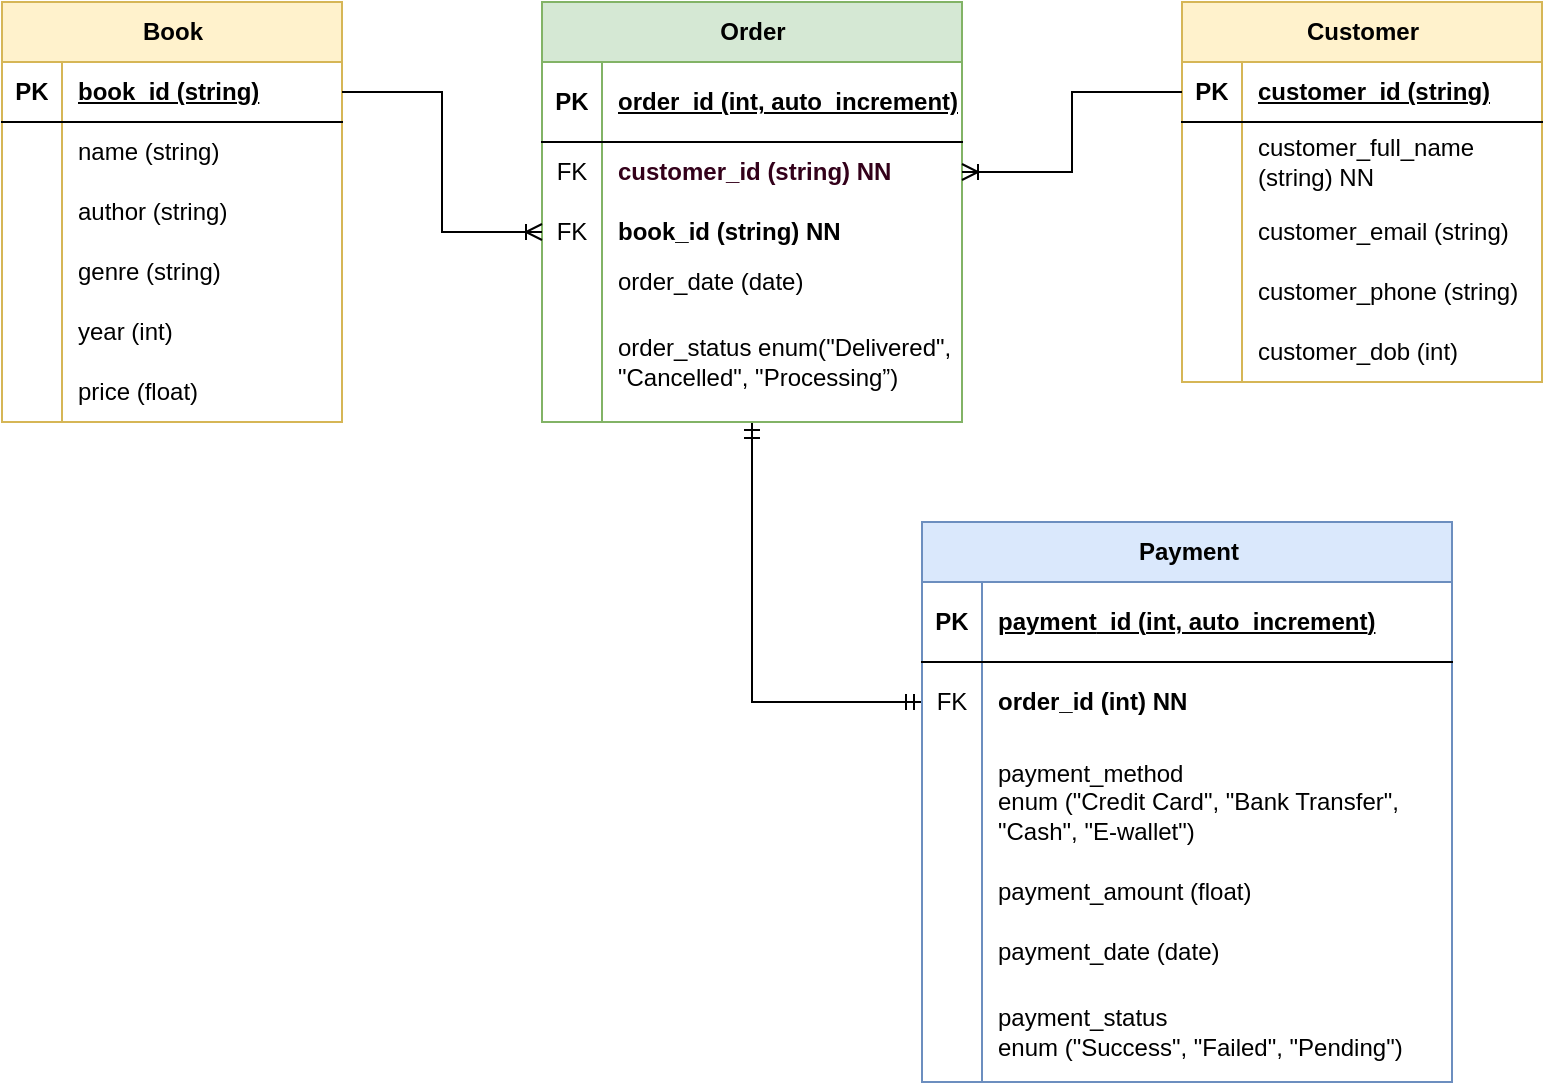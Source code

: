 <mxfile version="27.1.6">
  <diagram name="ページ1" id="caPkkXZEK9h6VrUfZgnA">
    <mxGraphModel dx="1042" dy="574" grid="1" gridSize="10" guides="1" tooltips="1" connect="1" arrows="1" fold="1" page="1" pageScale="1" pageWidth="850" pageHeight="1100" math="0" shadow="0">
      <root>
        <mxCell id="0" />
        <mxCell id="1" parent="0" />
        <mxCell id="CnGVP6i_zzYb1elTeW4C-1" value="Book" style="shape=table;startSize=30;container=1;collapsible=1;childLayout=tableLayout;fixedRows=1;rowLines=0;fontStyle=1;align=center;resizeLast=1;html=1;fillColor=#fff2cc;strokeColor=#d6b656;" parent="1" vertex="1">
          <mxGeometry x="40" y="300" width="170" height="210" as="geometry" />
        </mxCell>
        <mxCell id="CnGVP6i_zzYb1elTeW4C-2" value="" style="shape=tableRow;horizontal=0;startSize=0;swimlaneHead=0;swimlaneBody=0;fillColor=none;collapsible=0;dropTarget=0;points=[[0,0.5],[1,0.5]];portConstraint=eastwest;top=0;left=0;right=0;bottom=1;" parent="CnGVP6i_zzYb1elTeW4C-1" vertex="1">
          <mxGeometry y="30" width="170" height="30" as="geometry" />
        </mxCell>
        <mxCell id="CnGVP6i_zzYb1elTeW4C-3" value="PK" style="shape=partialRectangle;connectable=0;fillColor=none;top=0;left=0;bottom=0;right=0;fontStyle=1;overflow=hidden;whiteSpace=wrap;html=1;" parent="CnGVP6i_zzYb1elTeW4C-2" vertex="1">
          <mxGeometry width="30" height="30" as="geometry">
            <mxRectangle width="30" height="30" as="alternateBounds" />
          </mxGeometry>
        </mxCell>
        <mxCell id="CnGVP6i_zzYb1elTeW4C-4" value="book_id (string)" style="shape=partialRectangle;connectable=0;fillColor=none;top=0;left=0;bottom=0;right=0;align=left;spacingLeft=6;fontStyle=5;overflow=hidden;whiteSpace=wrap;html=1;" parent="CnGVP6i_zzYb1elTeW4C-2" vertex="1">
          <mxGeometry x="30" width="140" height="30" as="geometry">
            <mxRectangle width="140" height="30" as="alternateBounds" />
          </mxGeometry>
        </mxCell>
        <mxCell id="CnGVP6i_zzYb1elTeW4C-5" value="" style="shape=tableRow;horizontal=0;startSize=0;swimlaneHead=0;swimlaneBody=0;fillColor=none;collapsible=0;dropTarget=0;points=[[0,0.5],[1,0.5]];portConstraint=eastwest;top=0;left=0;right=0;bottom=0;" parent="CnGVP6i_zzYb1elTeW4C-1" vertex="1">
          <mxGeometry y="60" width="170" height="30" as="geometry" />
        </mxCell>
        <mxCell id="CnGVP6i_zzYb1elTeW4C-6" value="" style="shape=partialRectangle;connectable=0;fillColor=none;top=0;left=0;bottom=0;right=0;editable=1;overflow=hidden;whiteSpace=wrap;html=1;" parent="CnGVP6i_zzYb1elTeW4C-5" vertex="1">
          <mxGeometry width="30" height="30" as="geometry">
            <mxRectangle width="30" height="30" as="alternateBounds" />
          </mxGeometry>
        </mxCell>
        <mxCell id="CnGVP6i_zzYb1elTeW4C-7" value="name (string)" style="shape=partialRectangle;connectable=0;fillColor=none;top=0;left=0;bottom=0;right=0;align=left;spacingLeft=6;overflow=hidden;whiteSpace=wrap;html=1;" parent="CnGVP6i_zzYb1elTeW4C-5" vertex="1">
          <mxGeometry x="30" width="140" height="30" as="geometry">
            <mxRectangle width="140" height="30" as="alternateBounds" />
          </mxGeometry>
        </mxCell>
        <mxCell id="CnGVP6i_zzYb1elTeW4C-8" value="" style="shape=tableRow;horizontal=0;startSize=0;swimlaneHead=0;swimlaneBody=0;fillColor=none;collapsible=0;dropTarget=0;points=[[0,0.5],[1,0.5]];portConstraint=eastwest;top=0;left=0;right=0;bottom=0;" parent="CnGVP6i_zzYb1elTeW4C-1" vertex="1">
          <mxGeometry y="90" width="170" height="30" as="geometry" />
        </mxCell>
        <mxCell id="CnGVP6i_zzYb1elTeW4C-9" value="" style="shape=partialRectangle;connectable=0;fillColor=none;top=0;left=0;bottom=0;right=0;editable=1;overflow=hidden;whiteSpace=wrap;html=1;" parent="CnGVP6i_zzYb1elTeW4C-8" vertex="1">
          <mxGeometry width="30" height="30" as="geometry">
            <mxRectangle width="30" height="30" as="alternateBounds" />
          </mxGeometry>
        </mxCell>
        <mxCell id="CnGVP6i_zzYb1elTeW4C-10" value="author (string)" style="shape=partialRectangle;connectable=0;fillColor=none;top=0;left=0;bottom=0;right=0;align=left;spacingLeft=6;overflow=hidden;whiteSpace=wrap;html=1;" parent="CnGVP6i_zzYb1elTeW4C-8" vertex="1">
          <mxGeometry x="30" width="140" height="30" as="geometry">
            <mxRectangle width="140" height="30" as="alternateBounds" />
          </mxGeometry>
        </mxCell>
        <mxCell id="CnGVP6i_zzYb1elTeW4C-11" value="" style="shape=tableRow;horizontal=0;startSize=0;swimlaneHead=0;swimlaneBody=0;fillColor=none;collapsible=0;dropTarget=0;points=[[0,0.5],[1,0.5]];portConstraint=eastwest;top=0;left=0;right=0;bottom=0;" parent="CnGVP6i_zzYb1elTeW4C-1" vertex="1">
          <mxGeometry y="120" width="170" height="30" as="geometry" />
        </mxCell>
        <mxCell id="CnGVP6i_zzYb1elTeW4C-12" value="" style="shape=partialRectangle;connectable=0;fillColor=none;top=0;left=0;bottom=0;right=0;editable=1;overflow=hidden;whiteSpace=wrap;html=1;" parent="CnGVP6i_zzYb1elTeW4C-11" vertex="1">
          <mxGeometry width="30" height="30" as="geometry">
            <mxRectangle width="30" height="30" as="alternateBounds" />
          </mxGeometry>
        </mxCell>
        <mxCell id="CnGVP6i_zzYb1elTeW4C-13" value="genre (string)" style="shape=partialRectangle;connectable=0;fillColor=none;top=0;left=0;bottom=0;right=0;align=left;spacingLeft=6;overflow=hidden;whiteSpace=wrap;html=1;" parent="CnGVP6i_zzYb1elTeW4C-11" vertex="1">
          <mxGeometry x="30" width="140" height="30" as="geometry">
            <mxRectangle width="140" height="30" as="alternateBounds" />
          </mxGeometry>
        </mxCell>
        <mxCell id="CnGVP6i_zzYb1elTeW4C-17" style="shape=tableRow;horizontal=0;startSize=0;swimlaneHead=0;swimlaneBody=0;fillColor=none;collapsible=0;dropTarget=0;points=[[0,0.5],[1,0.5]];portConstraint=eastwest;top=0;left=0;right=0;bottom=0;" parent="CnGVP6i_zzYb1elTeW4C-1" vertex="1">
          <mxGeometry y="150" width="170" height="30" as="geometry" />
        </mxCell>
        <mxCell id="CnGVP6i_zzYb1elTeW4C-18" style="shape=partialRectangle;connectable=0;fillColor=none;top=0;left=0;bottom=0;right=0;editable=1;overflow=hidden;whiteSpace=wrap;html=1;" parent="CnGVP6i_zzYb1elTeW4C-17" vertex="1">
          <mxGeometry width="30" height="30" as="geometry">
            <mxRectangle width="30" height="30" as="alternateBounds" />
          </mxGeometry>
        </mxCell>
        <mxCell id="CnGVP6i_zzYb1elTeW4C-19" value="year (int)" style="shape=partialRectangle;connectable=0;fillColor=none;top=0;left=0;bottom=0;right=0;align=left;spacingLeft=6;overflow=hidden;whiteSpace=wrap;html=1;" parent="CnGVP6i_zzYb1elTeW4C-17" vertex="1">
          <mxGeometry x="30" width="140" height="30" as="geometry">
            <mxRectangle width="140" height="30" as="alternateBounds" />
          </mxGeometry>
        </mxCell>
        <mxCell id="CnGVP6i_zzYb1elTeW4C-14" style="shape=tableRow;horizontal=0;startSize=0;swimlaneHead=0;swimlaneBody=0;fillColor=none;collapsible=0;dropTarget=0;points=[[0,0.5],[1,0.5]];portConstraint=eastwest;top=0;left=0;right=0;bottom=0;" parent="CnGVP6i_zzYb1elTeW4C-1" vertex="1">
          <mxGeometry y="180" width="170" height="30" as="geometry" />
        </mxCell>
        <mxCell id="CnGVP6i_zzYb1elTeW4C-15" style="shape=partialRectangle;connectable=0;fillColor=none;top=0;left=0;bottom=0;right=0;editable=1;overflow=hidden;whiteSpace=wrap;html=1;" parent="CnGVP6i_zzYb1elTeW4C-14" vertex="1">
          <mxGeometry width="30" height="30" as="geometry">
            <mxRectangle width="30" height="30" as="alternateBounds" />
          </mxGeometry>
        </mxCell>
        <mxCell id="CnGVP6i_zzYb1elTeW4C-16" value="price (float)" style="shape=partialRectangle;connectable=0;fillColor=none;top=0;left=0;bottom=0;right=0;align=left;spacingLeft=6;overflow=hidden;whiteSpace=wrap;html=1;" parent="CnGVP6i_zzYb1elTeW4C-14" vertex="1">
          <mxGeometry x="30" width="140" height="30" as="geometry">
            <mxRectangle width="140" height="30" as="alternateBounds" />
          </mxGeometry>
        </mxCell>
        <mxCell id="CnGVP6i_zzYb1elTeW4C-20" value="Customer" style="shape=table;startSize=30;container=1;collapsible=1;childLayout=tableLayout;fixedRows=1;rowLines=0;fontStyle=1;align=center;resizeLast=1;html=1;fillColor=#fff2cc;strokeColor=#d6b656;" parent="1" vertex="1">
          <mxGeometry x="630" y="300" width="180" height="190" as="geometry" />
        </mxCell>
        <mxCell id="CnGVP6i_zzYb1elTeW4C-21" value="" style="shape=tableRow;horizontal=0;startSize=0;swimlaneHead=0;swimlaneBody=0;fillColor=none;collapsible=0;dropTarget=0;points=[[0,0.5],[1,0.5]];portConstraint=eastwest;top=0;left=0;right=0;bottom=1;" parent="CnGVP6i_zzYb1elTeW4C-20" vertex="1">
          <mxGeometry y="30" width="180" height="30" as="geometry" />
        </mxCell>
        <mxCell id="CnGVP6i_zzYb1elTeW4C-22" value="PK" style="shape=partialRectangle;connectable=0;fillColor=none;top=0;left=0;bottom=0;right=0;fontStyle=1;overflow=hidden;whiteSpace=wrap;html=1;" parent="CnGVP6i_zzYb1elTeW4C-21" vertex="1">
          <mxGeometry width="30" height="30" as="geometry">
            <mxRectangle width="30" height="30" as="alternateBounds" />
          </mxGeometry>
        </mxCell>
        <mxCell id="CnGVP6i_zzYb1elTeW4C-23" value="customer_id (string)" style="shape=partialRectangle;connectable=0;fillColor=none;top=0;left=0;bottom=0;right=0;align=left;spacingLeft=6;fontStyle=5;overflow=hidden;whiteSpace=wrap;html=1;" parent="CnGVP6i_zzYb1elTeW4C-21" vertex="1">
          <mxGeometry x="30" width="150" height="30" as="geometry">
            <mxRectangle width="150" height="30" as="alternateBounds" />
          </mxGeometry>
        </mxCell>
        <mxCell id="CnGVP6i_zzYb1elTeW4C-24" value="" style="shape=tableRow;horizontal=0;startSize=0;swimlaneHead=0;swimlaneBody=0;fillColor=none;collapsible=0;dropTarget=0;points=[[0,0.5],[1,0.5]];portConstraint=eastwest;top=0;left=0;right=0;bottom=0;" parent="CnGVP6i_zzYb1elTeW4C-20" vertex="1">
          <mxGeometry y="60" width="180" height="40" as="geometry" />
        </mxCell>
        <mxCell id="CnGVP6i_zzYb1elTeW4C-25" value="" style="shape=partialRectangle;connectable=0;fillColor=none;top=0;left=0;bottom=0;right=0;editable=1;overflow=hidden;whiteSpace=wrap;html=1;" parent="CnGVP6i_zzYb1elTeW4C-24" vertex="1">
          <mxGeometry width="30" height="40" as="geometry">
            <mxRectangle width="30" height="40" as="alternateBounds" />
          </mxGeometry>
        </mxCell>
        <mxCell id="CnGVP6i_zzYb1elTeW4C-26" value="customer_full_name (string) NN" style="shape=partialRectangle;connectable=0;fillColor=none;top=0;left=0;bottom=0;right=0;align=left;spacingLeft=6;overflow=hidden;whiteSpace=wrap;html=1;" parent="CnGVP6i_zzYb1elTeW4C-24" vertex="1">
          <mxGeometry x="30" width="150" height="40" as="geometry">
            <mxRectangle width="150" height="40" as="alternateBounds" />
          </mxGeometry>
        </mxCell>
        <mxCell id="CnGVP6i_zzYb1elTeW4C-27" value="" style="shape=tableRow;horizontal=0;startSize=0;swimlaneHead=0;swimlaneBody=0;fillColor=none;collapsible=0;dropTarget=0;points=[[0,0.5],[1,0.5]];portConstraint=eastwest;top=0;left=0;right=0;bottom=0;" parent="CnGVP6i_zzYb1elTeW4C-20" vertex="1">
          <mxGeometry y="100" width="180" height="30" as="geometry" />
        </mxCell>
        <mxCell id="CnGVP6i_zzYb1elTeW4C-28" value="" style="shape=partialRectangle;connectable=0;fillColor=none;top=0;left=0;bottom=0;right=0;editable=1;overflow=hidden;whiteSpace=wrap;html=1;" parent="CnGVP6i_zzYb1elTeW4C-27" vertex="1">
          <mxGeometry width="30" height="30" as="geometry">
            <mxRectangle width="30" height="30" as="alternateBounds" />
          </mxGeometry>
        </mxCell>
        <mxCell id="CnGVP6i_zzYb1elTeW4C-29" value="customer_email (string)" style="shape=partialRectangle;connectable=0;fillColor=none;top=0;left=0;bottom=0;right=0;align=left;spacingLeft=6;overflow=hidden;whiteSpace=wrap;html=1;" parent="CnGVP6i_zzYb1elTeW4C-27" vertex="1">
          <mxGeometry x="30" width="150" height="30" as="geometry">
            <mxRectangle width="150" height="30" as="alternateBounds" />
          </mxGeometry>
        </mxCell>
        <mxCell id="CnGVP6i_zzYb1elTeW4C-30" value="" style="shape=tableRow;horizontal=0;startSize=0;swimlaneHead=0;swimlaneBody=0;fillColor=none;collapsible=0;dropTarget=0;points=[[0,0.5],[1,0.5]];portConstraint=eastwest;top=0;left=0;right=0;bottom=0;" parent="CnGVP6i_zzYb1elTeW4C-20" vertex="1">
          <mxGeometry y="130" width="180" height="30" as="geometry" />
        </mxCell>
        <mxCell id="CnGVP6i_zzYb1elTeW4C-31" value="" style="shape=partialRectangle;connectable=0;fillColor=none;top=0;left=0;bottom=0;right=0;editable=1;overflow=hidden;whiteSpace=wrap;html=1;" parent="CnGVP6i_zzYb1elTeW4C-30" vertex="1">
          <mxGeometry width="30" height="30" as="geometry">
            <mxRectangle width="30" height="30" as="alternateBounds" />
          </mxGeometry>
        </mxCell>
        <mxCell id="CnGVP6i_zzYb1elTeW4C-32" value="customer_phone (string)" style="shape=partialRectangle;connectable=0;fillColor=none;top=0;left=0;bottom=0;right=0;align=left;spacingLeft=6;overflow=hidden;whiteSpace=wrap;html=1;" parent="CnGVP6i_zzYb1elTeW4C-30" vertex="1">
          <mxGeometry x="30" width="150" height="30" as="geometry">
            <mxRectangle width="150" height="30" as="alternateBounds" />
          </mxGeometry>
        </mxCell>
        <mxCell id="CnGVP6i_zzYb1elTeW4C-33" style="shape=tableRow;horizontal=0;startSize=0;swimlaneHead=0;swimlaneBody=0;fillColor=none;collapsible=0;dropTarget=0;points=[[0,0.5],[1,0.5]];portConstraint=eastwest;top=0;left=0;right=0;bottom=0;" parent="CnGVP6i_zzYb1elTeW4C-20" vertex="1">
          <mxGeometry y="160" width="180" height="30" as="geometry" />
        </mxCell>
        <mxCell id="CnGVP6i_zzYb1elTeW4C-34" style="shape=partialRectangle;connectable=0;fillColor=none;top=0;left=0;bottom=0;right=0;editable=1;overflow=hidden;whiteSpace=wrap;html=1;" parent="CnGVP6i_zzYb1elTeW4C-33" vertex="1">
          <mxGeometry width="30" height="30" as="geometry">
            <mxRectangle width="30" height="30" as="alternateBounds" />
          </mxGeometry>
        </mxCell>
        <mxCell id="CnGVP6i_zzYb1elTeW4C-35" value="customer_dob (int)" style="shape=partialRectangle;connectable=0;fillColor=none;top=0;left=0;bottom=0;right=0;align=left;spacingLeft=6;overflow=hidden;whiteSpace=wrap;html=1;" parent="CnGVP6i_zzYb1elTeW4C-33" vertex="1">
          <mxGeometry x="30" width="150" height="30" as="geometry">
            <mxRectangle width="150" height="30" as="alternateBounds" />
          </mxGeometry>
        </mxCell>
        <mxCell id="CnGVP6i_zzYb1elTeW4C-77" style="edgeStyle=orthogonalEdgeStyle;rounded=0;orthogonalLoop=1;jettySize=auto;html=1;entryX=0;entryY=0.5;entryDx=0;entryDy=0;strokeColor=default;align=center;verticalAlign=middle;fontFamily=Helvetica;fontSize=12;fontColor=default;labelBackgroundColor=default;startArrow=ERmandOne;endArrow=ERmandOne;" parent="1" source="CnGVP6i_zzYb1elTeW4C-39" target="CnGVP6i_zzYb1elTeW4C-59" edge="1">
          <mxGeometry relative="1" as="geometry" />
        </mxCell>
        <mxCell id="CnGVP6i_zzYb1elTeW4C-39" value="Order" style="shape=table;startSize=30;container=1;collapsible=1;childLayout=tableLayout;fixedRows=1;rowLines=0;fontStyle=1;align=center;resizeLast=1;html=1;fillColor=#d5e8d4;strokeColor=#82b366;" parent="1" vertex="1">
          <mxGeometry x="310" y="300" width="210" height="210" as="geometry" />
        </mxCell>
        <mxCell id="CnGVP6i_zzYb1elTeW4C-40" value="" style="shape=tableRow;horizontal=0;startSize=0;swimlaneHead=0;swimlaneBody=0;fillColor=none;collapsible=0;dropTarget=0;points=[[0,0.5],[1,0.5]];portConstraint=eastwest;top=0;left=0;right=0;bottom=1;" parent="CnGVP6i_zzYb1elTeW4C-39" vertex="1">
          <mxGeometry y="30" width="210" height="40" as="geometry" />
        </mxCell>
        <mxCell id="CnGVP6i_zzYb1elTeW4C-41" value="PK" style="shape=partialRectangle;connectable=0;fillColor=none;top=0;left=0;bottom=0;right=0;fontStyle=1;overflow=hidden;whiteSpace=wrap;html=1;" parent="CnGVP6i_zzYb1elTeW4C-40" vertex="1">
          <mxGeometry width="30" height="40" as="geometry">
            <mxRectangle width="30" height="40" as="alternateBounds" />
          </mxGeometry>
        </mxCell>
        <mxCell id="CnGVP6i_zzYb1elTeW4C-42" value="order_id (int, auto_increment)" style="shape=partialRectangle;connectable=0;fillColor=none;top=0;left=0;bottom=0;right=0;align=left;spacingLeft=6;fontStyle=5;overflow=hidden;whiteSpace=wrap;html=1;" parent="CnGVP6i_zzYb1elTeW4C-40" vertex="1">
          <mxGeometry x="30" width="180" height="40" as="geometry">
            <mxRectangle width="180" height="40" as="alternateBounds" />
          </mxGeometry>
        </mxCell>
        <mxCell id="CnGVP6i_zzYb1elTeW4C-43" value="" style="shape=tableRow;horizontal=0;startSize=0;swimlaneHead=0;swimlaneBody=0;fillColor=none;collapsible=0;dropTarget=0;points=[[0,0.5],[1,0.5]];portConstraint=eastwest;top=0;left=0;right=0;bottom=0;" parent="CnGVP6i_zzYb1elTeW4C-39" vertex="1">
          <mxGeometry y="70" width="210" height="30" as="geometry" />
        </mxCell>
        <mxCell id="CnGVP6i_zzYb1elTeW4C-44" value="FK" style="shape=partialRectangle;connectable=0;fillColor=none;top=0;left=0;bottom=0;right=0;editable=1;overflow=hidden;whiteSpace=wrap;html=1;" parent="CnGVP6i_zzYb1elTeW4C-43" vertex="1">
          <mxGeometry width="30" height="30" as="geometry">
            <mxRectangle width="30" height="30" as="alternateBounds" />
          </mxGeometry>
        </mxCell>
        <mxCell id="CnGVP6i_zzYb1elTeW4C-45" value="&lt;font style=&quot;color: rgb(51, 0, 26);&quot;&gt;&lt;b&gt;customer_id (string) NN&lt;/b&gt;&lt;/font&gt;" style="shape=partialRectangle;connectable=0;fillColor=none;top=0;left=0;bottom=0;right=0;align=left;spacingLeft=6;overflow=hidden;whiteSpace=wrap;html=1;" parent="CnGVP6i_zzYb1elTeW4C-43" vertex="1">
          <mxGeometry x="30" width="180" height="30" as="geometry">
            <mxRectangle width="180" height="30" as="alternateBounds" />
          </mxGeometry>
        </mxCell>
        <mxCell id="CnGVP6i_zzYb1elTeW4C-46" value="" style="shape=tableRow;horizontal=0;startSize=0;swimlaneHead=0;swimlaneBody=0;fillColor=none;collapsible=0;dropTarget=0;points=[[0,0.5],[1,0.5]];portConstraint=eastwest;top=0;left=0;right=0;bottom=0;" parent="CnGVP6i_zzYb1elTeW4C-39" vertex="1">
          <mxGeometry y="100" width="210" height="30" as="geometry" />
        </mxCell>
        <mxCell id="CnGVP6i_zzYb1elTeW4C-47" value="FK" style="shape=partialRectangle;connectable=0;fillColor=none;top=0;left=0;bottom=0;right=0;editable=1;overflow=hidden;whiteSpace=wrap;html=1;" parent="CnGVP6i_zzYb1elTeW4C-46" vertex="1">
          <mxGeometry width="30" height="30" as="geometry">
            <mxRectangle width="30" height="30" as="alternateBounds" />
          </mxGeometry>
        </mxCell>
        <mxCell id="CnGVP6i_zzYb1elTeW4C-48" value="&lt;span style=&quot;font-weight: 700;&quot;&gt;book_id (string) NN&lt;/span&gt;" style="shape=partialRectangle;connectable=0;fillColor=none;top=0;left=0;bottom=0;right=0;align=left;spacingLeft=6;overflow=hidden;whiteSpace=wrap;html=1;" parent="CnGVP6i_zzYb1elTeW4C-46" vertex="1">
          <mxGeometry x="30" width="180" height="30" as="geometry">
            <mxRectangle width="180" height="30" as="alternateBounds" />
          </mxGeometry>
        </mxCell>
        <mxCell id="CnGVP6i_zzYb1elTeW4C-49" value="" style="shape=tableRow;horizontal=0;startSize=0;swimlaneHead=0;swimlaneBody=0;fillColor=none;collapsible=0;dropTarget=0;points=[[0,0.5],[1,0.5]];portConstraint=eastwest;top=0;left=0;right=0;bottom=0;" parent="CnGVP6i_zzYb1elTeW4C-39" vertex="1">
          <mxGeometry y="130" width="210" height="20" as="geometry" />
        </mxCell>
        <mxCell id="CnGVP6i_zzYb1elTeW4C-50" value="" style="shape=partialRectangle;connectable=0;fillColor=none;top=0;left=0;bottom=0;right=0;editable=1;overflow=hidden;whiteSpace=wrap;html=1;" parent="CnGVP6i_zzYb1elTeW4C-49" vertex="1">
          <mxGeometry width="30" height="20" as="geometry">
            <mxRectangle width="30" height="20" as="alternateBounds" />
          </mxGeometry>
        </mxCell>
        <mxCell id="CnGVP6i_zzYb1elTeW4C-51" value="order_date (date)" style="shape=partialRectangle;connectable=0;fillColor=none;top=0;left=0;bottom=0;right=0;align=left;spacingLeft=6;overflow=hidden;whiteSpace=wrap;html=1;" parent="CnGVP6i_zzYb1elTeW4C-49" vertex="1">
          <mxGeometry x="30" width="180" height="20" as="geometry">
            <mxRectangle width="180" height="20" as="alternateBounds" />
          </mxGeometry>
        </mxCell>
        <mxCell id="CnGVP6i_zzYb1elTeW4C-52" style="shape=tableRow;horizontal=0;startSize=0;swimlaneHead=0;swimlaneBody=0;fillColor=none;collapsible=0;dropTarget=0;points=[[0,0.5],[1,0.5]];portConstraint=eastwest;top=0;left=0;right=0;bottom=0;" parent="CnGVP6i_zzYb1elTeW4C-39" vertex="1">
          <mxGeometry y="150" width="210" height="60" as="geometry" />
        </mxCell>
        <mxCell id="CnGVP6i_zzYb1elTeW4C-53" style="shape=partialRectangle;connectable=0;fillColor=none;top=0;left=0;bottom=0;right=0;editable=1;overflow=hidden;whiteSpace=wrap;html=1;" parent="CnGVP6i_zzYb1elTeW4C-52" vertex="1">
          <mxGeometry width="30" height="60" as="geometry">
            <mxRectangle width="30" height="60" as="alternateBounds" />
          </mxGeometry>
        </mxCell>
        <mxCell id="CnGVP6i_zzYb1elTeW4C-54" value="&lt;font face=&quot;Helvetica&quot;&gt;order_status enum(&lt;span style=&quot;line-height: 107%;&quot;&gt;&quot;Delivered&quot;,&lt;br&gt;&quot;Cancelled&quot;, &quot;Processing”&lt;/span&gt;)&lt;/font&gt;" style="shape=partialRectangle;connectable=0;fillColor=none;top=0;left=0;bottom=0;right=0;align=left;spacingLeft=6;overflow=hidden;whiteSpace=wrap;html=1;" parent="CnGVP6i_zzYb1elTeW4C-52" vertex="1">
          <mxGeometry x="30" width="180" height="60" as="geometry">
            <mxRectangle width="180" height="60" as="alternateBounds" />
          </mxGeometry>
        </mxCell>
        <mxCell id="CnGVP6i_zzYb1elTeW4C-55" value="Payment" style="shape=table;startSize=30;container=1;collapsible=1;childLayout=tableLayout;fixedRows=1;rowLines=0;fontStyle=1;align=center;resizeLast=1;html=1;fillColor=#dae8fc;strokeColor=#6c8ebf;" parent="1" vertex="1">
          <mxGeometry x="500" y="560" width="265" height="280" as="geometry" />
        </mxCell>
        <mxCell id="CnGVP6i_zzYb1elTeW4C-56" value="" style="shape=tableRow;horizontal=0;startSize=0;swimlaneHead=0;swimlaneBody=0;fillColor=none;collapsible=0;dropTarget=0;points=[[0,0.5],[1,0.5]];portConstraint=eastwest;top=0;left=0;right=0;bottom=1;" parent="CnGVP6i_zzYb1elTeW4C-55" vertex="1">
          <mxGeometry y="30" width="265" height="40" as="geometry" />
        </mxCell>
        <mxCell id="CnGVP6i_zzYb1elTeW4C-57" value="PK" style="shape=partialRectangle;connectable=0;fillColor=none;top=0;left=0;bottom=0;right=0;fontStyle=1;overflow=hidden;whiteSpace=wrap;html=1;" parent="CnGVP6i_zzYb1elTeW4C-56" vertex="1">
          <mxGeometry width="30" height="40" as="geometry">
            <mxRectangle width="30" height="40" as="alternateBounds" />
          </mxGeometry>
        </mxCell>
        <mxCell id="CnGVP6i_zzYb1elTeW4C-58" value="&lt;font face=&quot;Helvetica&quot;&gt;&lt;span style=&quot;line-height: 107%;&quot;&gt;&lt;font style=&quot;&quot;&gt;payment&lt;/font&gt;&lt;/span&gt;_id (&lt;/font&gt;int, auto_increment&lt;font face=&quot;Helvetica&quot;&gt;)&lt;/font&gt;" style="shape=partialRectangle;connectable=0;fillColor=none;top=0;left=0;bottom=0;right=0;align=left;spacingLeft=6;fontStyle=5;overflow=hidden;whiteSpace=wrap;html=1;" parent="CnGVP6i_zzYb1elTeW4C-56" vertex="1">
          <mxGeometry x="30" width="235" height="40" as="geometry">
            <mxRectangle width="235" height="40" as="alternateBounds" />
          </mxGeometry>
        </mxCell>
        <mxCell id="CnGVP6i_zzYb1elTeW4C-59" value="" style="shape=tableRow;horizontal=0;startSize=0;swimlaneHead=0;swimlaneBody=0;fillColor=none;collapsible=0;dropTarget=0;points=[[0,0.5],[1,0.5]];portConstraint=eastwest;top=0;left=0;right=0;bottom=0;" parent="CnGVP6i_zzYb1elTeW4C-55" vertex="1">
          <mxGeometry y="70" width="265" height="40" as="geometry" />
        </mxCell>
        <mxCell id="CnGVP6i_zzYb1elTeW4C-60" value="FK" style="shape=partialRectangle;connectable=0;fillColor=none;top=0;left=0;bottom=0;right=0;editable=1;overflow=hidden;whiteSpace=wrap;html=1;" parent="CnGVP6i_zzYb1elTeW4C-59" vertex="1">
          <mxGeometry width="30" height="40" as="geometry">
            <mxRectangle width="30" height="40" as="alternateBounds" />
          </mxGeometry>
        </mxCell>
        <mxCell id="CnGVP6i_zzYb1elTeW4C-61" value="&lt;span style=&quot;font-weight: 700;&quot;&gt;order_id (int) NN&lt;/span&gt;" style="shape=partialRectangle;connectable=0;fillColor=none;top=0;left=0;bottom=0;right=0;align=left;spacingLeft=6;overflow=hidden;whiteSpace=wrap;html=1;" parent="CnGVP6i_zzYb1elTeW4C-59" vertex="1">
          <mxGeometry x="30" width="235" height="40" as="geometry">
            <mxRectangle width="235" height="40" as="alternateBounds" />
          </mxGeometry>
        </mxCell>
        <mxCell id="CnGVP6i_zzYb1elTeW4C-62" value="" style="shape=tableRow;horizontal=0;startSize=0;swimlaneHead=0;swimlaneBody=0;fillColor=none;collapsible=0;dropTarget=0;points=[[0,0.5],[1,0.5]];portConstraint=eastwest;top=0;left=0;right=0;bottom=0;" parent="CnGVP6i_zzYb1elTeW4C-55" vertex="1">
          <mxGeometry y="110" width="265" height="60" as="geometry" />
        </mxCell>
        <mxCell id="CnGVP6i_zzYb1elTeW4C-63" value="" style="shape=partialRectangle;connectable=0;fillColor=none;top=0;left=0;bottom=0;right=0;editable=1;overflow=hidden;whiteSpace=wrap;html=1;" parent="CnGVP6i_zzYb1elTeW4C-62" vertex="1">
          <mxGeometry width="30" height="60" as="geometry">
            <mxRectangle width="30" height="60" as="alternateBounds" />
          </mxGeometry>
        </mxCell>
        <mxCell id="CnGVP6i_zzYb1elTeW4C-64" value="&lt;font face=&quot;Helvetica&quot;&gt;payment_method&lt;/font&gt;&lt;div&gt;&lt;font face=&quot;Helvetica&quot;&gt;enum (&lt;span style=&quot;background-color: transparent; color: light-dark(rgb(0, 0, 0), rgb(255, 255, 255));&quot;&gt;&quot;Credit Card&quot;, &quot;Bank Transfer&quot;, &quot;Cash&quot;,&amp;nbsp;&lt;/span&gt;&lt;/font&gt;&lt;span style=&quot;background-color: transparent; color: light-dark(rgb(0, 0, 0), rgb(255, 255, 255));&quot;&gt;&quot;E-wallet&quot;&lt;/span&gt;&lt;span style=&quot;background-color: transparent; color: light-dark(rgb(0, 0, 0), rgb(255, 255, 255));&quot;&gt;)&lt;/span&gt;&lt;/div&gt;" style="shape=partialRectangle;connectable=0;fillColor=none;top=0;left=0;bottom=0;right=0;align=left;spacingLeft=6;overflow=hidden;whiteSpace=wrap;html=1;" parent="CnGVP6i_zzYb1elTeW4C-62" vertex="1">
          <mxGeometry x="30" width="235" height="60" as="geometry">
            <mxRectangle width="235" height="60" as="alternateBounds" />
          </mxGeometry>
        </mxCell>
        <mxCell id="CnGVP6i_zzYb1elTeW4C-65" value="" style="shape=tableRow;horizontal=0;startSize=0;swimlaneHead=0;swimlaneBody=0;fillColor=none;collapsible=0;dropTarget=0;points=[[0,0.5],[1,0.5]];portConstraint=eastwest;top=0;left=0;right=0;bottom=0;" parent="CnGVP6i_zzYb1elTeW4C-55" vertex="1">
          <mxGeometry y="170" width="265" height="30" as="geometry" />
        </mxCell>
        <mxCell id="CnGVP6i_zzYb1elTeW4C-66" value="" style="shape=partialRectangle;connectable=0;fillColor=none;top=0;left=0;bottom=0;right=0;editable=1;overflow=hidden;whiteSpace=wrap;html=1;" parent="CnGVP6i_zzYb1elTeW4C-65" vertex="1">
          <mxGeometry width="30" height="30" as="geometry">
            <mxRectangle width="30" height="30" as="alternateBounds" />
          </mxGeometry>
        </mxCell>
        <mxCell id="CnGVP6i_zzYb1elTeW4C-67" value="payment_amount (float)" style="shape=partialRectangle;connectable=0;fillColor=none;top=0;left=0;bottom=0;right=0;align=left;spacingLeft=6;overflow=hidden;whiteSpace=wrap;html=1;" parent="CnGVP6i_zzYb1elTeW4C-65" vertex="1">
          <mxGeometry x="30" width="235" height="30" as="geometry">
            <mxRectangle width="235" height="30" as="alternateBounds" />
          </mxGeometry>
        </mxCell>
        <mxCell id="CnGVP6i_zzYb1elTeW4C-68" style="shape=tableRow;horizontal=0;startSize=0;swimlaneHead=0;swimlaneBody=0;fillColor=none;collapsible=0;dropTarget=0;points=[[0,0.5],[1,0.5]];portConstraint=eastwest;top=0;left=0;right=0;bottom=0;" parent="CnGVP6i_zzYb1elTeW4C-55" vertex="1">
          <mxGeometry y="200" width="265" height="30" as="geometry" />
        </mxCell>
        <mxCell id="CnGVP6i_zzYb1elTeW4C-69" style="shape=partialRectangle;connectable=0;fillColor=none;top=0;left=0;bottom=0;right=0;editable=1;overflow=hidden;whiteSpace=wrap;html=1;" parent="CnGVP6i_zzYb1elTeW4C-68" vertex="1">
          <mxGeometry width="30" height="30" as="geometry">
            <mxRectangle width="30" height="30" as="alternateBounds" />
          </mxGeometry>
        </mxCell>
        <mxCell id="CnGVP6i_zzYb1elTeW4C-70" value="payment_date (date)" style="shape=partialRectangle;connectable=0;fillColor=none;top=0;left=0;bottom=0;right=0;align=left;spacingLeft=6;overflow=hidden;whiteSpace=wrap;html=1;" parent="CnGVP6i_zzYb1elTeW4C-68" vertex="1">
          <mxGeometry x="30" width="235" height="30" as="geometry">
            <mxRectangle width="235" height="30" as="alternateBounds" />
          </mxGeometry>
        </mxCell>
        <mxCell id="CnGVP6i_zzYb1elTeW4C-71" style="shape=tableRow;horizontal=0;startSize=0;swimlaneHead=0;swimlaneBody=0;fillColor=none;collapsible=0;dropTarget=0;points=[[0,0.5],[1,0.5]];portConstraint=eastwest;top=0;left=0;right=0;bottom=0;" parent="CnGVP6i_zzYb1elTeW4C-55" vertex="1">
          <mxGeometry y="230" width="265" height="50" as="geometry" />
        </mxCell>
        <mxCell id="CnGVP6i_zzYb1elTeW4C-72" style="shape=partialRectangle;connectable=0;fillColor=none;top=0;left=0;bottom=0;right=0;editable=1;overflow=hidden;whiteSpace=wrap;html=1;" parent="CnGVP6i_zzYb1elTeW4C-71" vertex="1">
          <mxGeometry width="30" height="50" as="geometry">
            <mxRectangle width="30" height="50" as="alternateBounds" />
          </mxGeometry>
        </mxCell>
        <mxCell id="CnGVP6i_zzYb1elTeW4C-73" value="&lt;font face=&quot;Helvetica&quot;&gt;payment_status&lt;/font&gt;&lt;div&gt;&lt;font face=&quot;Helvetica&quot;&gt;enum (&lt;span style=&quot;background-color: transparent; color: light-dark(rgb(0, 0, 0), rgb(255, 255, 255));&quot;&gt;&quot;Success&quot;, &quot;Failed&quot;, &quot;Pending&quot;&lt;/span&gt;&lt;span style=&quot;background-color: transparent; color: light-dark(rgb(0, 0, 0), rgb(255, 255, 255));&quot;&gt;)&lt;/span&gt;&lt;/font&gt;&lt;/div&gt;" style="shape=partialRectangle;connectable=0;fillColor=none;top=0;left=0;bottom=0;right=0;align=left;spacingLeft=6;overflow=hidden;whiteSpace=wrap;html=1;" parent="CnGVP6i_zzYb1elTeW4C-71" vertex="1">
          <mxGeometry x="30" width="235" height="50" as="geometry">
            <mxRectangle width="235" height="50" as="alternateBounds" />
          </mxGeometry>
        </mxCell>
        <mxCell id="CnGVP6i_zzYb1elTeW4C-75" style="edgeStyle=orthogonalEdgeStyle;rounded=0;orthogonalLoop=1;jettySize=auto;html=1;entryX=0;entryY=0.5;entryDx=0;entryDy=0;strokeColor=default;align=center;verticalAlign=middle;fontFamily=Helvetica;fontSize=12;fontColor=default;labelBackgroundColor=default;endArrow=ERoneToMany;" parent="1" source="CnGVP6i_zzYb1elTeW4C-2" target="CnGVP6i_zzYb1elTeW4C-46" edge="1">
          <mxGeometry relative="1" as="geometry" />
        </mxCell>
        <mxCell id="CnGVP6i_zzYb1elTeW4C-76" style="edgeStyle=orthogonalEdgeStyle;rounded=0;orthogonalLoop=1;jettySize=auto;html=1;entryX=1;entryY=0.5;entryDx=0;entryDy=0;strokeColor=default;align=center;verticalAlign=middle;fontFamily=Helvetica;fontSize=12;fontColor=default;labelBackgroundColor=default;endArrow=ERoneToMany;" parent="1" source="CnGVP6i_zzYb1elTeW4C-21" target="CnGVP6i_zzYb1elTeW4C-43" edge="1">
          <mxGeometry relative="1" as="geometry" />
        </mxCell>
      </root>
    </mxGraphModel>
  </diagram>
</mxfile>
